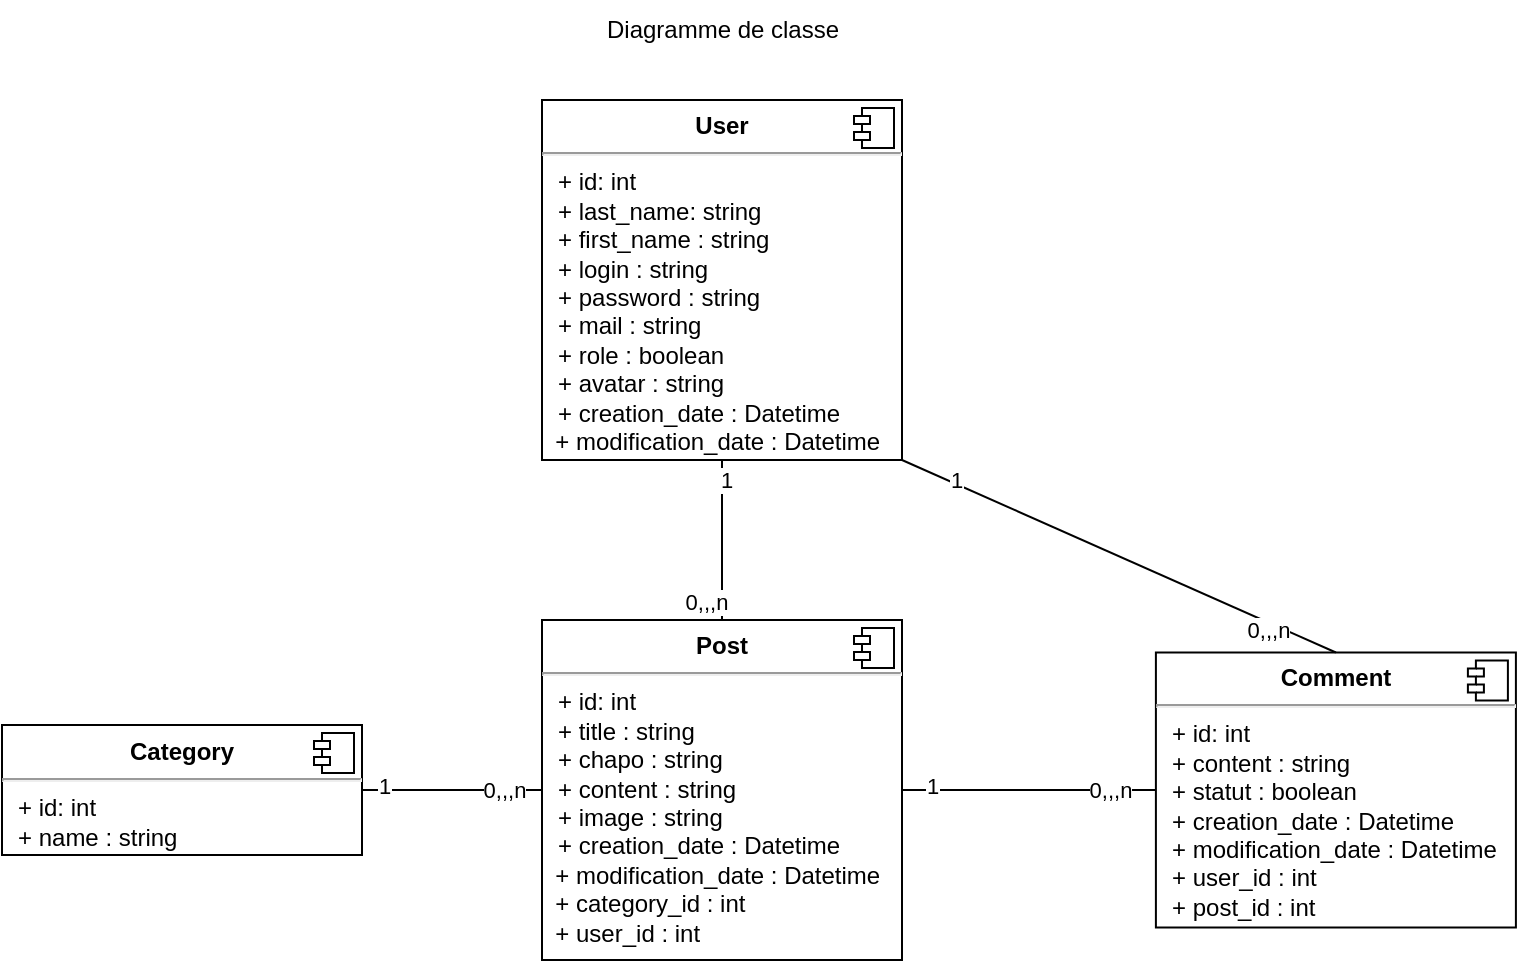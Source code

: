 <mxfile version="21.6.1" type="device">
  <diagram name="Page-1" id="eJVywO5zbfRkS_b05gHA">
    <mxGraphModel dx="1437" dy="1126" grid="1" gridSize="10" guides="1" tooltips="1" connect="1" arrows="1" fold="1" page="1" pageScale="1" pageWidth="827" pageHeight="1169" math="0" shadow="0">
      <root>
        <mxCell id="0" />
        <mxCell id="1" parent="0" />
        <mxCell id="e7LzjMyNXIabxneZxsTQ-1" value="&lt;p style=&quot;margin:0px;margin-top:6px;text-align:center;&quot;&gt;&lt;b&gt;Category&lt;/b&gt;&lt;/p&gt;&lt;hr&gt;&lt;p style=&quot;margin:0px;margin-left:8px;&quot;&gt;+ id: int&lt;/p&gt;&lt;p style=&quot;margin:0px;margin-left:8px;&quot;&gt;+ name : string&lt;br&gt;&lt;/p&gt;" style="align=left;overflow=fill;html=1;dropTarget=0;whiteSpace=wrap;" parent="1" vertex="1">
          <mxGeometry x="40" y="362.5" width="180" height="65" as="geometry" />
        </mxCell>
        <mxCell id="e7LzjMyNXIabxneZxsTQ-2" value="" style="shape=component;jettyWidth=8;jettyHeight=4;" parent="e7LzjMyNXIabxneZxsTQ-1" vertex="1">
          <mxGeometry x="1" width="20" height="20" relative="1" as="geometry">
            <mxPoint x="-24" y="4" as="offset" />
          </mxGeometry>
        </mxCell>
        <mxCell id="e7LzjMyNXIabxneZxsTQ-5" value="&lt;p style=&quot;margin:0px;margin-top:6px;text-align:center;&quot;&gt;&lt;b&gt;Post&lt;/b&gt;&lt;/p&gt;&lt;hr&gt;&lt;p style=&quot;margin:0px;margin-left:8px;&quot;&gt;+ id: int&lt;/p&gt;&lt;p style=&quot;margin:0px;margin-left:8px;&quot;&gt;+ title : string&lt;br&gt;&lt;/p&gt;&lt;p style=&quot;margin:0px;margin-left:8px;&quot;&gt;+ chapo : string&lt;br&gt;&lt;/p&gt;&lt;p style=&quot;margin:0px;margin-left:8px;&quot;&gt;+ content : string&lt;/p&gt;&lt;p style=&quot;margin:0px;margin-left:8px;&quot;&gt;+ image : string&lt;br&gt;&lt;/p&gt;&lt;p style=&quot;margin:0px;margin-left:8px;&quot;&gt;+ creation_date : Datetime&lt;/p&gt;&lt;div&gt;&amp;nbsp; + modification_date : Datetime&lt;/div&gt;&lt;div&gt;&amp;nbsp; + category_id : int&lt;/div&gt;&lt;div&gt;&amp;nbsp; + user_id : int&lt;br&gt;&lt;/div&gt;&lt;p style=&quot;margin:0px;margin-left:8px;&quot;&gt;&lt;/p&gt;&lt;p style=&quot;margin:0px;margin-left:8px;&quot;&gt;&lt;br&gt;&lt;/p&gt;" style="align=left;overflow=fill;html=1;dropTarget=0;whiteSpace=wrap;" parent="1" vertex="1">
          <mxGeometry x="310" y="310" width="180" height="170" as="geometry" />
        </mxCell>
        <mxCell id="e7LzjMyNXIabxneZxsTQ-6" value="" style="shape=component;jettyWidth=8;jettyHeight=4;" parent="e7LzjMyNXIabxneZxsTQ-5" vertex="1">
          <mxGeometry x="1" width="20" height="20" relative="1" as="geometry">
            <mxPoint x="-24" y="4" as="offset" />
          </mxGeometry>
        </mxCell>
        <mxCell id="e7LzjMyNXIabxneZxsTQ-9" value="&lt;p style=&quot;margin:0px;margin-top:6px;text-align:center;&quot;&gt;&lt;b&gt;Comment&lt;/b&gt;&lt;br&gt;&lt;/p&gt;&lt;hr&gt;&lt;p style=&quot;margin:0px;margin-left:8px;&quot;&gt;+ id: int&lt;/p&gt;&lt;p style=&quot;margin:0px;margin-left:8px;&quot;&gt;+ content : string&lt;/p&gt;&lt;p style=&quot;margin:0px;margin-left:8px;&quot;&gt;+ statut : boolean&lt;/p&gt;&lt;p style=&quot;margin:0px;margin-left:8px;&quot;&gt;+ creation_date : Datetime&lt;/p&gt;&lt;p style=&quot;margin:0px;margin-left:8px;&quot;&gt;+ modification_date : Datetime&lt;/p&gt;&lt;p style=&quot;margin:0px;margin-left:8px;&quot;&gt;+ user_id : int&lt;/p&gt;&lt;p style=&quot;margin:0px;margin-left:8px;&quot;&gt;+ post_id : int&lt;br&gt;&lt;/p&gt;&lt;p style=&quot;margin:0px;margin-left:8px;&quot;&gt;&lt;br&gt;&lt;/p&gt;" style="align=left;overflow=fill;html=1;dropTarget=0;whiteSpace=wrap;" parent="1" vertex="1">
          <mxGeometry x="616.95" y="326.25" width="180" height="137.5" as="geometry" />
        </mxCell>
        <mxCell id="e7LzjMyNXIabxneZxsTQ-10" value="" style="shape=component;jettyWidth=8;jettyHeight=4;" parent="e7LzjMyNXIabxneZxsTQ-9" vertex="1">
          <mxGeometry x="1" width="20" height="20" relative="1" as="geometry">
            <mxPoint x="-24" y="4" as="offset" />
          </mxGeometry>
        </mxCell>
        <mxCell id="e7LzjMyNXIabxneZxsTQ-11" value="" style="endArrow=none;html=1;rounded=0;entryX=0.5;entryY=0;entryDx=0;entryDy=0;exitX=1;exitY=1;exitDx=0;exitDy=0;" parent="1" source="3Lf0v0tyKkGqnqC3-85B-2" target="e7LzjMyNXIabxneZxsTQ-9" edge="1">
          <mxGeometry width="50" height="50" relative="1" as="geometry">
            <mxPoint x="210" y="440" as="sourcePoint" />
            <mxPoint x="392.08" y="471.12" as="targetPoint" />
          </mxGeometry>
        </mxCell>
        <mxCell id="e7LzjMyNXIabxneZxsTQ-18" value="1" style="edgeLabel;html=1;align=center;verticalAlign=middle;resizable=0;points=[];" parent="e7LzjMyNXIabxneZxsTQ-11" vertex="1" connectable="0">
          <mxGeometry x="-0.76" y="2" relative="1" as="geometry">
            <mxPoint as="offset" />
          </mxGeometry>
        </mxCell>
        <mxCell id="e7LzjMyNXIabxneZxsTQ-19" value="0,,,n" style="edgeLabel;html=1;align=center;verticalAlign=middle;resizable=0;points=[];" parent="e7LzjMyNXIabxneZxsTQ-11" vertex="1" connectable="0">
          <mxGeometry x="0.76" relative="1" as="geometry">
            <mxPoint x="-8" as="offset" />
          </mxGeometry>
        </mxCell>
        <mxCell id="3Lf0v0tyKkGqnqC3-85B-2" value="&lt;p style=&quot;margin:0px;margin-top:6px;text-align:center;&quot;&gt;&lt;b&gt;User&lt;/b&gt;&lt;br&gt;&lt;/p&gt;&lt;hr&gt;&lt;p style=&quot;margin:0px;margin-left:8px;&quot;&gt;+ id: int&lt;br&gt;+ last_name: string&lt;/p&gt;&lt;p style=&quot;margin:0px;margin-left:8px;&quot;&gt;+ first_name : string&lt;/p&gt;&lt;p style=&quot;margin:0px;margin-left:8px;&quot;&gt;+ login : string&lt;/p&gt;&lt;p style=&quot;margin:0px;margin-left:8px;&quot;&gt;+ password : string&lt;/p&gt;&lt;p style=&quot;margin:0px;margin-left:8px;&quot;&gt;+ mail : string&lt;/p&gt;&lt;p style=&quot;margin:0px;margin-left:8px;&quot;&gt;+ role : boolean&lt;/p&gt;&lt;p style=&quot;margin:0px;margin-left:8px;&quot;&gt;+ avatar : string&lt;/p&gt;&lt;p style=&quot;margin:0px;margin-left:8px;&quot;&gt;+ creation_date : Datetime&lt;/p&gt;&amp;nbsp; + modification_date : Datetime" style="align=left;overflow=fill;html=1;dropTarget=0;whiteSpace=wrap;" parent="1" vertex="1">
          <mxGeometry x="310" y="50" width="180" height="180" as="geometry" />
        </mxCell>
        <mxCell id="3Lf0v0tyKkGqnqC3-85B-3" value="" style="shape=component;jettyWidth=8;jettyHeight=4;" parent="3Lf0v0tyKkGqnqC3-85B-2" vertex="1">
          <mxGeometry x="1" width="20" height="20" relative="1" as="geometry">
            <mxPoint x="-24" y="4" as="offset" />
          </mxGeometry>
        </mxCell>
        <mxCell id="3Lf0v0tyKkGqnqC3-85B-16" value="" style="endArrow=none;html=1;rounded=0;exitX=1;exitY=0.5;exitDx=0;exitDy=0;entryX=0;entryY=0.5;entryDx=0;entryDy=0;" parent="1" source="e7LzjMyNXIabxneZxsTQ-1" target="e7LzjMyNXIabxneZxsTQ-5" edge="1">
          <mxGeometry width="50" height="50" relative="1" as="geometry">
            <mxPoint x="70" y="420" as="sourcePoint" />
            <mxPoint x="119.38" y="469.04" as="targetPoint" />
          </mxGeometry>
        </mxCell>
        <mxCell id="3Lf0v0tyKkGqnqC3-85B-17" value="1" style="edgeLabel;html=1;align=center;verticalAlign=middle;resizable=0;points=[];" parent="3Lf0v0tyKkGqnqC3-85B-16" vertex="1" connectable="0">
          <mxGeometry x="-0.76" y="2" relative="1" as="geometry">
            <mxPoint as="offset" />
          </mxGeometry>
        </mxCell>
        <mxCell id="3Lf0v0tyKkGqnqC3-85B-18" value="0,,,n" style="edgeLabel;html=1;align=center;verticalAlign=middle;resizable=0;points=[];" parent="3Lf0v0tyKkGqnqC3-85B-16" vertex="1" connectable="0">
          <mxGeometry x="0.76" relative="1" as="geometry">
            <mxPoint x="-8" as="offset" />
          </mxGeometry>
        </mxCell>
        <mxCell id="1Y_16dvz0a0Ik-WhaUs7-1" value="" style="endArrow=none;html=1;rounded=0;entryX=0.5;entryY=0;entryDx=0;entryDy=0;exitX=0.5;exitY=1;exitDx=0;exitDy=0;" parent="1" source="3Lf0v0tyKkGqnqC3-85B-2" target="e7LzjMyNXIabxneZxsTQ-5" edge="1">
          <mxGeometry width="50" height="50" relative="1" as="geometry">
            <mxPoint x="400" y="240" as="sourcePoint" />
            <mxPoint x="617" y="320" as="targetPoint" />
          </mxGeometry>
        </mxCell>
        <mxCell id="1Y_16dvz0a0Ik-WhaUs7-2" value="1" style="edgeLabel;html=1;align=center;verticalAlign=middle;resizable=0;points=[];" parent="1Y_16dvz0a0Ik-WhaUs7-1" vertex="1" connectable="0">
          <mxGeometry x="-0.76" y="2" relative="1" as="geometry">
            <mxPoint as="offset" />
          </mxGeometry>
        </mxCell>
        <mxCell id="1Y_16dvz0a0Ik-WhaUs7-3" value="0,,,n" style="edgeLabel;html=1;align=center;verticalAlign=middle;resizable=0;points=[];" parent="1Y_16dvz0a0Ik-WhaUs7-1" vertex="1" connectable="0">
          <mxGeometry x="0.76" relative="1" as="geometry">
            <mxPoint x="-8" as="offset" />
          </mxGeometry>
        </mxCell>
        <mxCell id="1Y_16dvz0a0Ik-WhaUs7-4" value="" style="endArrow=none;html=1;rounded=0;exitX=1;exitY=0.5;exitDx=0;exitDy=0;entryX=0;entryY=0.5;entryDx=0;entryDy=0;" parent="1" source="e7LzjMyNXIabxneZxsTQ-5" target="e7LzjMyNXIabxneZxsTQ-9" edge="1">
          <mxGeometry width="50" height="50" relative="1" as="geometry">
            <mxPoint x="210" y="240" as="sourcePoint" />
            <mxPoint x="540" y="530" as="targetPoint" />
          </mxGeometry>
        </mxCell>
        <mxCell id="1Y_16dvz0a0Ik-WhaUs7-5" value="1" style="edgeLabel;html=1;align=center;verticalAlign=middle;resizable=0;points=[];" parent="1Y_16dvz0a0Ik-WhaUs7-4" vertex="1" connectable="0">
          <mxGeometry x="-0.76" y="2" relative="1" as="geometry">
            <mxPoint as="offset" />
          </mxGeometry>
        </mxCell>
        <mxCell id="1Y_16dvz0a0Ik-WhaUs7-6" value="0,,,n" style="edgeLabel;html=1;align=center;verticalAlign=middle;resizable=0;points=[];" parent="1Y_16dvz0a0Ik-WhaUs7-4" vertex="1" connectable="0">
          <mxGeometry x="0.76" relative="1" as="geometry">
            <mxPoint x="-8" as="offset" />
          </mxGeometry>
        </mxCell>
        <mxCell id="zPbqyLdx5YzoW2IveV4s-1" value="Diagramme de classe" style="text;html=1;align=center;verticalAlign=middle;resizable=0;points=[];autosize=1;strokeColor=none;fillColor=none;" parent="1" vertex="1">
          <mxGeometry x="330" width="140" height="30" as="geometry" />
        </mxCell>
      </root>
    </mxGraphModel>
  </diagram>
</mxfile>
